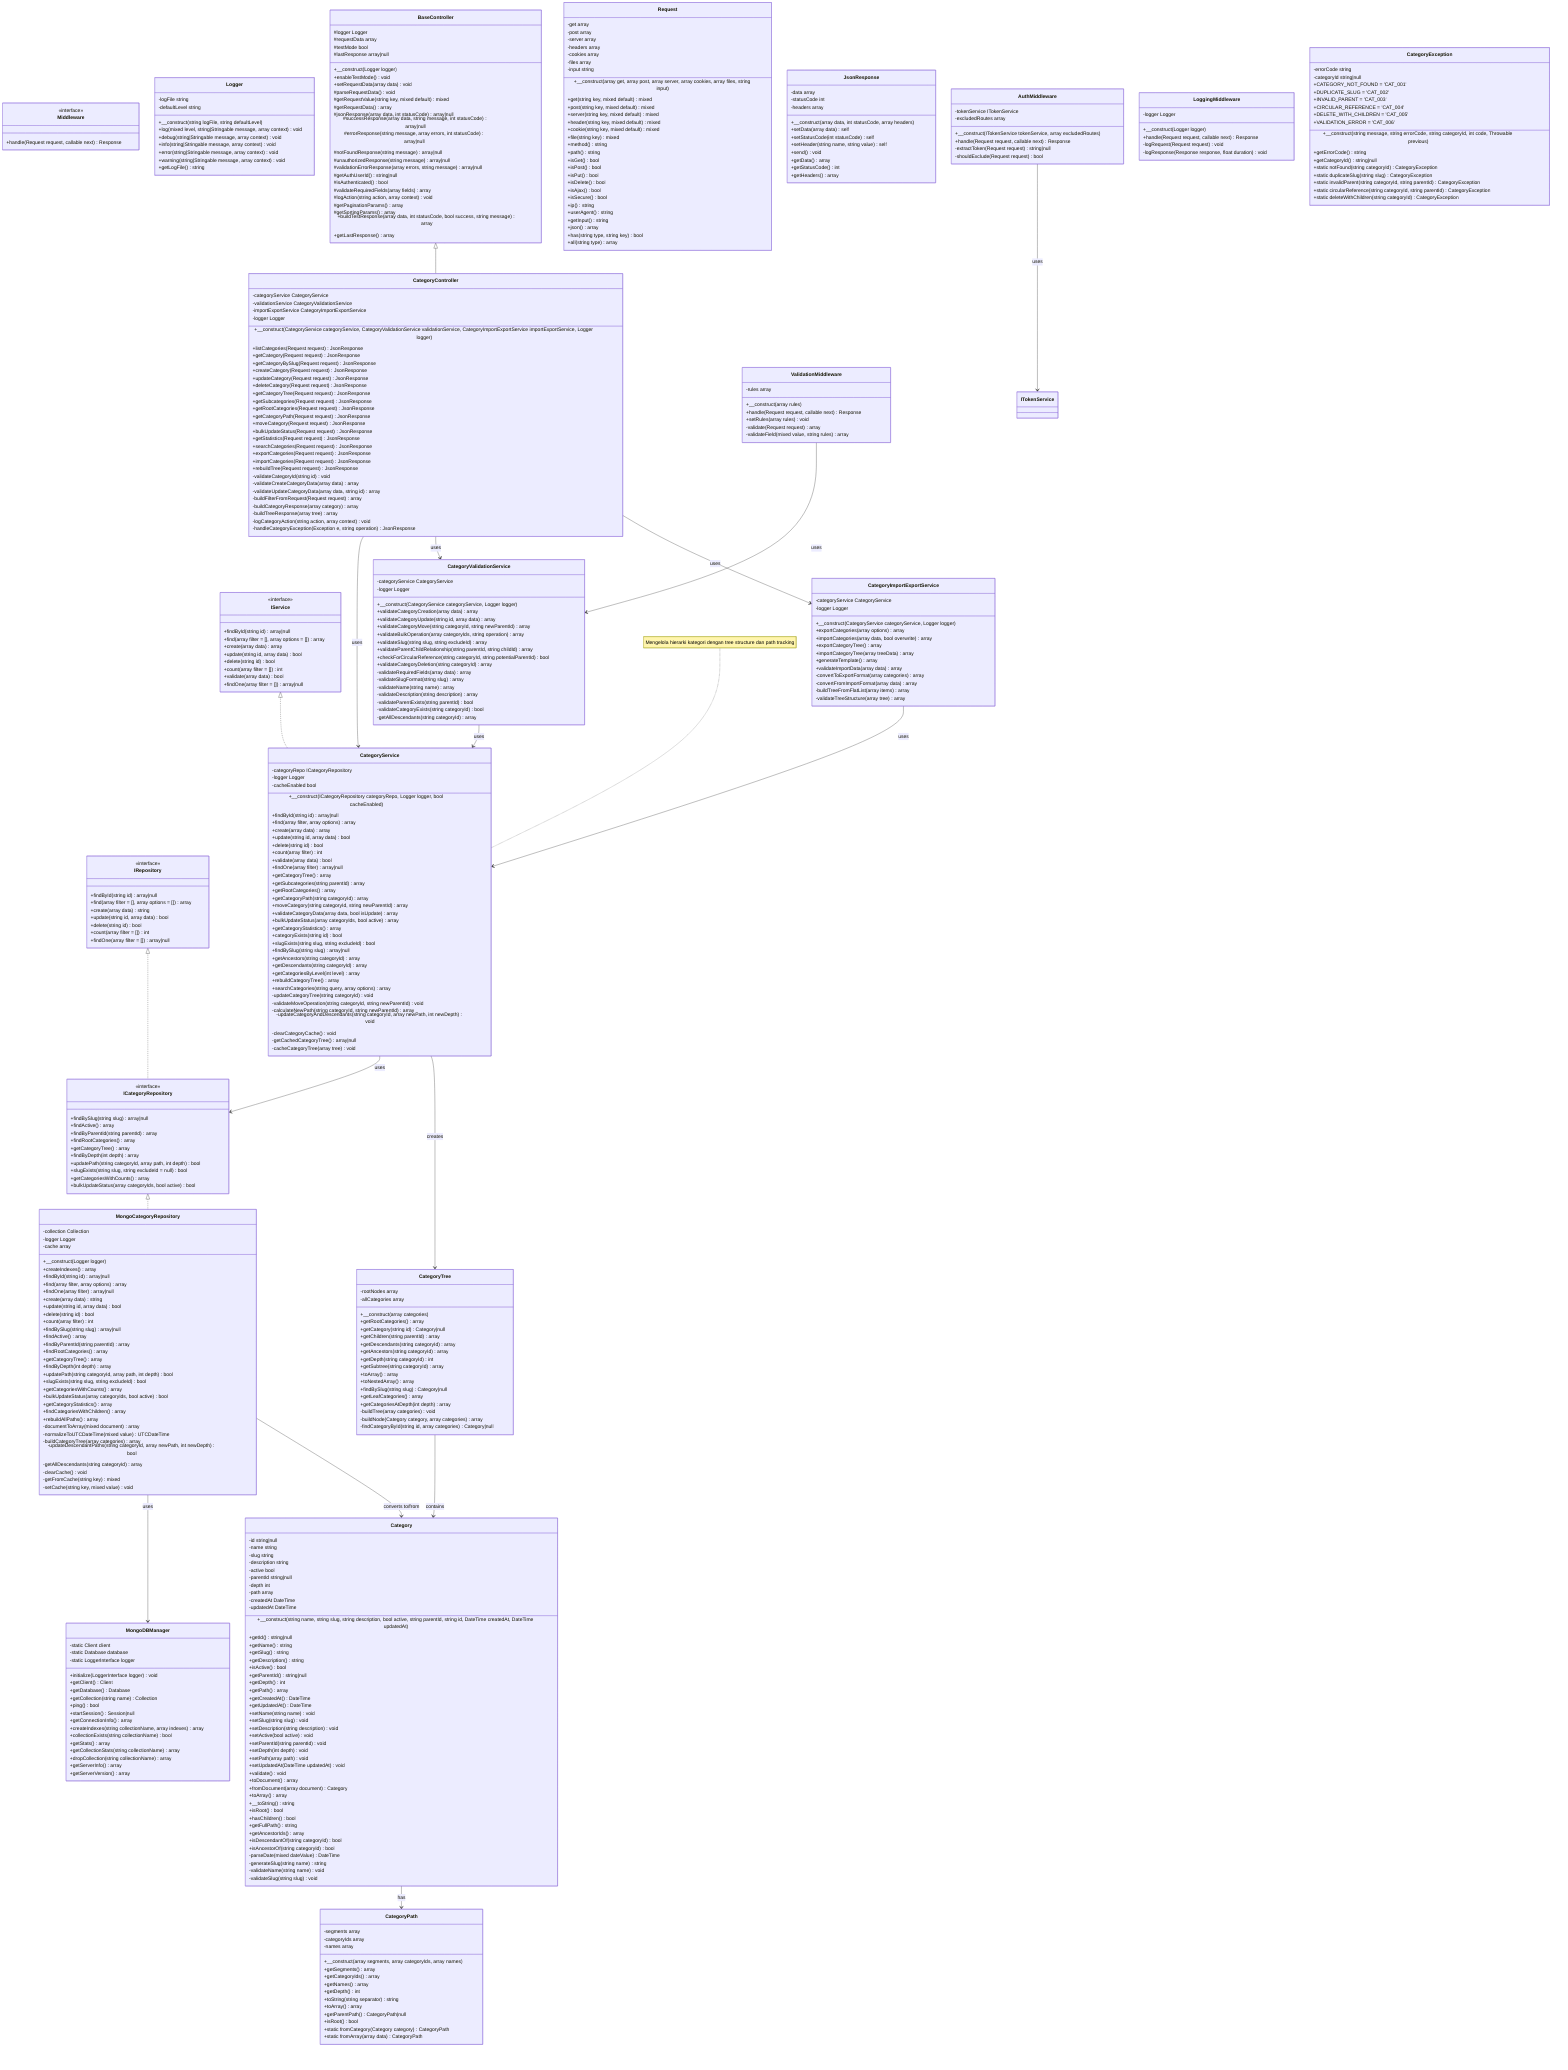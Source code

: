 classDiagram
    note for CategoryService "Mengelola hierarki kategori dengan tree structure dan path tracking"

    %% ========== INTERFACES ==========
    class IRepository {
        <<interface>>
        +findById(string id) array|null
        +find(array filter = [], array options = []) array
        +create(array data) string
        +update(string id, array data) bool
        +delete(string id) bool
        +count(array filter = []) int
        +findOne(array filter = []) array|null
    }

    class ICategoryRepository {
        <<interface>>
        +findBySlug(string slug) array|null
        +findActive() array
        +findByParentId(string parentId) array
        +findRootCategories() array
        +getCategoryTree() array
        +findByDepth(int depth) array
        +updatePath(string categoryId, array path, int depth) bool
        +slugExists(string slug, string excludeId = null) bool
        +getCategoriesWithCounts() array
        +bulkUpdateStatus(array categoryIds, bool active) bool
    }

    class IService {
        <<interface>>
        +findById(string id) array|null
        +find(array filter = [], array options = []) array
        +create(array data) array
        +update(string id, array data) bool
        +delete(string id) bool
        +count(array filter = []) int
        +validate(array data) bool
        +findOne(array filter = []) array|null
    }

    class Middleware {
        <<interface>>
        +handle(Request request, callable next) Response
    }

    %% ========== DOMAIN MODEL ==========
    class Category {
        -id string|null
        -name string
        -slug string
        -description string
        -active bool
        -parentId string|null
        -depth int
        -path array
        -createdAt DateTime
        -updatedAt DateTime
        +__construct(string name, string slug, string description, bool active, string parentId, string id, DateTime createdAt, DateTime updatedAt)
        +getId() string|null
        +getName() string
        +getSlug() string
        +getDescription() string
        +isActive() bool
        +getParentId() string|null
        +getDepth() int
        +getPath() array
        +getCreatedAt() DateTime
        +getUpdatedAt() DateTime
        +setName(string name) void
        +setSlug(string slug) void
        +setDescription(string description) void
        +setActive(bool active) void
        +setParentId(string parentId) void
        +setDepth(int depth) void
        +setPath(array path) void
        +setUpdatedAt(DateTime updatedAt) void
        +validate() void
        +toDocument() array
        +fromDocument(array document) Category
        +toArray() array
        +__toString() string
        +isRoot() bool
        +hasChildren() bool
        +getFullPath() string
        +getAncestorIds() array
        +isDescendantOf(string categoryId) bool
        +isAncestorOf(string categoryId) bool
        -parseDate(mixed dateValue) DateTime
        -generateSlug(string name) string
        -validateName(string name) void
        -validateSlug(string slug) void
    }

    class CategoryTree {
        -rootNodes array
        -allCategories array
        +__construct(array categories)
        +getRootCategories() array
        +getCategory(string id) Category|null
        +getChildren(string parentId) array
        +getDescendants(string categoryId) array
        +getAncestors(string categoryId) array
        +getDepth(string categoryId) int
        +getSubtree(string categoryId) array
        +toArray() array
        +toNestedArray() array
        +findBySlug(string slug) Category|null
        +getLeafCategories() array
        +getCategoriesAtDepth(int depth) array
        -buildTree(array categories) void
        -buildNode(Category category, array categories) array
        -findCategoryById(string id, array categories) Category|null
    }

    class CategoryPath {
        -segments array
        -categoryIds array
        -names array
        +__construct(array segments, array categoryIds, array names)
        +getSegments() array
        +getCategoryIds() array
        +getNames() array
        +getDepth() int
        +toString(string separator) string
        +toArray() array
        +getParentPath() CategoryPath|null
        +isRoot() bool
        +static fromCategory(Category category) CategoryPath
        +static fromArray(array data) CategoryPath
    }

    %% ========== REPOSITORY LAYER ==========
    class MongoCategoryRepository {
        -collection Collection
        -logger Logger
        -cache array
        +__construct(Logger logger)
        +createIndexes() array
        +findById(string id) array|null
        +find(array filter, array options) array
        +findOne(array filter) array|null
        +create(array data) string
        +update(string id, array data) bool
        +delete(string id) bool
        +count(array filter) int
        +findBySlug(string slug) array|null
        +findActive() array
        +findByParentId(string parentId) array
        +findRootCategories() array
        +getCategoryTree() array
        +findByDepth(int depth) array
        +updatePath(string categoryId, array path, int depth) bool
        +slugExists(string slug, string excludeId) bool
        +getCategoriesWithCounts() array
        +bulkUpdateStatus(array categoryIds, bool active) bool
        +getCategoryStatistics() array
        +findCategoriesWithChildren() array
        +rebuildAllPaths() array
        -documentToArray(mixed document) array
        -normalizeToUTCDateTime(mixed value) UTCDateTime
        -buildCategoryTree(array categories) array
        -updateDescendantPaths(string categoryId, array newPath, int newDepth) bool
        -getAllDescendants(string categoryId) array
        -clearCache() void
        -getFromCache(string key) mixed
        -setCache(string key, mixed value) void
    }

    %% ========== SERVICE LAYER ==========
    class CategoryService {
        -categoryRepo ICategoryRepository
        -logger Logger
        -cacheEnabled bool
        +__construct(ICategoryRepository categoryRepo, Logger logger, bool cacheEnabled)
        +findById(string id) array|null
        +find(array filter, array options) array
        +create(array data) array
        +update(string id, array data) bool
        +delete(string id) bool
        +count(array filter) int
        +validate(array data) bool
        +findOne(array filter) array|null
        +getCategoryTree() array
        +getSubcategories(string parentId) array
        +getRootCategories() array
        +getCategoryPath(string categoryId) array
        +moveCategory(string categoryId, string newParentId) array
        +validateCategoryData(array data, bool isUpdate) array
        +bulkUpdateStatus(array categoryIds, bool active) array
        +getCategoryStatistics() array
        +categoryExists(string id) bool
        +slugExists(string slug, string excludeId) bool
        +findBySlug(string slug) array|null
        +getAncestors(string categoryId) array
        +getDescendants(string categoryId) array
        +getCategoriesByLevel(int level) array
        +rebuildCategoryTree() array
        +searchCategories(string query, array options) array
        -updateCategoryTree(string categoryId) void
        -validateMoveOperation(string categoryId, string newParentId) void
        -calculateNewPath(string categoryId, string newParentId) array
        -updateCategoryAndDescendants(string categoryId, array newPath, int newDepth) void
        -clearCategoryCache() void
        -getCachedCategoryTree() array|null
        -cacheCategoryTree(array tree) void
    }

    class CategoryValidationService {
        -categoryService CategoryService
        -logger Logger
        +__construct(CategoryService categoryService, Logger logger)
        +validateCategoryCreation(array data) array
        +validateCategoryUpdate(string id, array data) array
        +validateCategoryMove(string categoryId, string newParentId) array
        +validateBulkOperation(array categoryIds, string operation) array
        +validateSlug(string slug, string excludeId) array
        +validateParentChildRelationship(string parentId, string childId) array
        +checkForCircularReference(string categoryId, string potentialParentId) bool
        +validateCategoryDeletion(string categoryId) array
        -validateRequiredFields(array data) array
        -validateSlugFormat(string slug) array
        -validateName(string name) array
        -validateDescription(string description) array
        -validateParentExists(string parentId) bool
        -validateCategoryExists(string categoryId) bool
        -getAllDescendants(string categoryId) array
    }

    class CategoryImportExportService {
        -categoryService CategoryService
        -logger Logger
        +__construct(CategoryService categoryService, Logger logger)
        +exportCategories(array options) array
        +importCategories(array data, bool overwrite) array
        +exportCategoryTree() array
        +importCategoryTree(array treeData) array
        +generateTemplate() array
        +validateImportData(array data) array
        -convertToExportFormat(array categories) array
        -convertFromImportFormat(array data) array
        -buildTreeFromFlatList(array items) array
        -validateTreeStructure(array tree) array
    }

    %% ========== INFRASTRUCTURE ==========
    class MongoDBManager {
        -static Client client
        -static Database database
        -static LoggerInterface logger
        +initialize(LoggerInterface logger) void
        +getClient() Client
        +getDatabase() Database
        +getCollection(string name) Collection
        +ping() bool
        +startSession() Session|null
        +getConnectionInfo() array
        +createIndexes(string collectionName, array indexes) array
        +collectionExists(string collectionName) bool
        +getStats() array
        +getCollectionStats(string collectionName) array
        +dropCollection(string collectionName) array
        +getServerInfo() array
        +getServerVersion() array
    }

    class Logger {
        -logFile string
        -defaultLevel string
        +__construct(string logFile, string defaultLevel)
        +log(mixed level, string|Stringable message, array context) void
        +debug(string|Stringable message, array context) void
        +info(string|Stringable message, array context) void
        +error(string|Stringable message, array context) void
        +warning(string|Stringable message, array context) void
        +getLogFile() string
    }

    %% ========== CONTROLLER LAYER ==========
    class BaseController {
        #logger Logger
        #requestData array
        #testMode bool
        #lastResponse array|null
        +__construct(Logger logger)
        +enableTestMode() void
        +setRequestData(array data) void
        #parseRequestData() void
        #getRequestValue(string key, mixed default) mixed
        #getRequestData() array
        #jsonResponse(array data, int statusCode) array|null
        #successResponse(array data, string message, int statusCode) array|null
        #errorResponse(string message, array errors, int statusCode) array|null
        #notFoundResponse(string message) array|null
        #unauthorizedResponse(string message) array|null
        #validationErrorResponse(array errors, string message) array|null
        #getAuthUserId() string|null
        #isAuthenticated() bool
        #validateRequiredFields(array fields) array
        #logAction(string action, array context) void
        #getPaginationParams() array
        #getSortingParams() array
        +buildTestResponse(array data, int statusCode, bool success, string message) array
        +getLastResponse() array
    }

    class CategoryController {
        -categoryService CategoryService
        -validationService CategoryValidationService
        -importExportService CategoryImportExportService
        -logger Logger
        +__construct(CategoryService categoryService, CategoryValidationService validationService, CategoryImportExportService importExportService, Logger logger)
        +listCategories(Request request) JsonResponse
        +getCategory(Request request) JsonResponse
        +getCategoryBySlug(Request request) JsonResponse
        +createCategory(Request request) JsonResponse
        +updateCategory(Request request) JsonResponse
        +deleteCategory(Request request) JsonResponse
        +getCategoryTree(Request request) JsonResponse
        +getSubcategories(Request request) JsonResponse
        +getRootCategories(Request request) JsonResponse
        +getCategoryPath(Request request) JsonResponse
        +moveCategory(Request request) JsonResponse
        +bulkUpdateStatus(Request request) JsonResponse
        +getStatistics(Request request) JsonResponse
        +searchCategories(Request request) JsonResponse
        +exportCategories(Request request) JsonResponse
        +importCategories(Request request) JsonResponse
        +rebuildTree(Request request) JsonResponse
        -validateCategoryId(string id) void
        -validateCreateCategoryData(array data) array
        -validateUpdateCategoryData(array data, string id) array
        -buildFilterFromRequest(Request request) array
        -buildCategoryResponse(array category) array
        -buildTreeResponse(array tree) array
        -logCategoryAction(string action, array context) void
        -handleCategoryException(Exception e, string operation) JsonResponse
    }

    %% ========== REQUEST/RESPONSE ==========
    class Request {
        -get array
        -post array
        -server array
        -headers array
        -cookies array
        -files array
        -input string
        +__construct(array get, array post, array server, array cookies, array files, string input)
        +get(string key, mixed default) mixed
        +post(string key, mixed default) mixed
        +server(string key, mixed default) mixed
        +header(string key, mixed default) mixed
        +cookie(string key, mixed default) mixed
        +file(string key) mixed
        +method() string
        +path() string
        +isGet() bool
        +isPost() bool
        +isPut() bool
        +isDelete() bool
        +isAjax() bool
        +isSecure() bool
        +ip() string
        +userAgent() string
        +getInput() string
        +json() array
        +has(string type, string key) bool
        +all(string type) array
    }

    class JsonResponse {
        -data array
        -statusCode int
        -headers array
        +__construct(array data, int statusCode, array headers)
        +setData(array data) self
        +setStatusCode(int statusCode) self
        +setHeader(string name, string value) self
        +send() void
        +getData() array
        +getStatusCode() int
        +getHeaders() array
    }

    %% ========== MIDDLEWARE ==========
    class AuthMiddleware {
        -tokenService ITokenService
        -excludedRoutes array
        +__construct(ITokenService tokenService, array excludedRoutes)
        +handle(Request request, callable next) Response
        -extractToken(Request request) string|null
        -shouldExclude(Request request) bool
    }

    class ValidationMiddleware {
        -rules array
        +__construct(array rules)
        +handle(Request request, callable next) Response
        +setRules(array rules) void
        -validate(Request request) array
        -validateField(mixed value, string rules) array
    }

    class LoggingMiddleware {
        -logger Logger
        +__construct(Logger logger)
        +handle(Request request, callable next) Response
        -logRequest(Request request) void
        -logResponse(Response response, float duration) void
    }

    %% ========== EXCEPTIONS ==========
    class CategoryException {
        -errorCode string
        -categoryId string|null
        +CATEGORY_NOT_FOUND = 'CAT_001'
        +DUPLICATE_SLUG = 'CAT_002'
        +INVALID_PARENT = 'CAT_003'
        +CIRCULAR_REFERENCE = 'CAT_004'
        +DELETE_WITH_CHILDREN = 'CAT_005'
        +VALIDATION_ERROR = 'CAT_006'
        +__construct(string message, string errorCode, string categoryId, int code, Throwable previous)
        +getErrorCode() string
        +getCategoryId() string|null
        +static notFound(string categoryId) CategoryException
        +static duplicateSlug(string slug) CategoryException
        +static invalidParent(string categoryId, string parentId) CategoryException
        +static circularReference(string categoryId, string parentId) CategoryException
        +static deleteWithChildren(string categoryId) CategoryException
    }

    %% ========== RELATIONSHIPS ==========
    IRepository <|.. ICategoryRepository
    ICategoryRepository <|.. MongoCategoryRepository
    
    IService <|.. CategoryService
    
    BaseController <|-- CategoryController
    
    CategoryController --> CategoryService : uses
    CategoryController --> CategoryValidationService : uses
    CategoryController --> CategoryImportExportService : uses
    
    CategoryService --> ICategoryRepository : uses
    CategoryService --> CategoryTree : creates
    
    CategoryValidationService --> CategoryService : uses
    
    CategoryImportExportService --> CategoryService : uses
    
    MongoCategoryRepository --> MongoDBManager : uses
    MongoCategoryRepository --> Category : converts to/from
    
    Category --> CategoryPath : has
    CategoryTree --> Category : contains
    
    AuthMiddleware --> ITokenService : uses
    ValidationMiddleware --> CategoryValidationService : uses